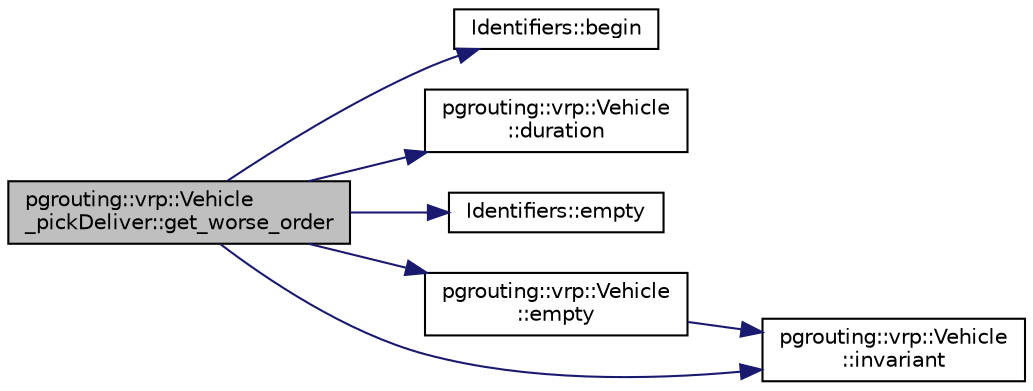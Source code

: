 digraph "pgrouting::vrp::Vehicle_pickDeliver::get_worse_order"
{
  edge [fontname="Helvetica",fontsize="10",labelfontname="Helvetica",labelfontsize="10"];
  node [fontname="Helvetica",fontsize="10",shape=record];
  rankdir="LR";
  Node394 [label="pgrouting::vrp::Vehicle\l_pickDeliver::get_worse_order",height=0.2,width=0.4,color="black", fillcolor="grey75", style="filled", fontcolor="black"];
  Node394 -> Node395 [color="midnightblue",fontsize="10",style="solid",fontname="Helvetica"];
  Node395 [label="Identifiers::begin",height=0.2,width=0.4,color="black", fillcolor="white", style="filled",URL="$classIdentifiers.html#a86a7dfb403d49326e8cbf8b6450dfe3f"];
  Node394 -> Node396 [color="midnightblue",fontsize="10",style="solid",fontname="Helvetica"];
  Node396 [label="pgrouting::vrp::Vehicle\l::duration",height=0.2,width=0.4,color="black", fillcolor="white", style="filled",URL="$classpgrouting_1_1vrp_1_1Vehicle.html#a0d65e9efcf78078f3b914b12f61ebf75"];
  Node394 -> Node397 [color="midnightblue",fontsize="10",style="solid",fontname="Helvetica"];
  Node397 [label="Identifiers::empty",height=0.2,width=0.4,color="black", fillcolor="white", style="filled",URL="$classIdentifiers.html#a6d1a35df74df78a52e938c39dc64c640"];
  Node394 -> Node398 [color="midnightblue",fontsize="10",style="solid",fontname="Helvetica"];
  Node398 [label="pgrouting::vrp::Vehicle\l::empty",height=0.2,width=0.4,color="black", fillcolor="white", style="filled",URL="$classpgrouting_1_1vrp_1_1Vehicle.html#a65bf4bc2763295f93cfed232690c4e6c",tooltip="return true when no nodes are in the truck "];
  Node398 -> Node399 [color="midnightblue",fontsize="10",style="solid",fontname="Helvetica"];
  Node399 [label="pgrouting::vrp::Vehicle\l::invariant",height=0.2,width=0.4,color="black", fillcolor="white", style="filled",URL="$classpgrouting_1_1vrp_1_1Vehicle.html#a29bf7e33dfb519d7abb8648c2d631d30",tooltip="Invariant The path must: "];
  Node394 -> Node399 [color="midnightblue",fontsize="10",style="solid",fontname="Helvetica"];
}
